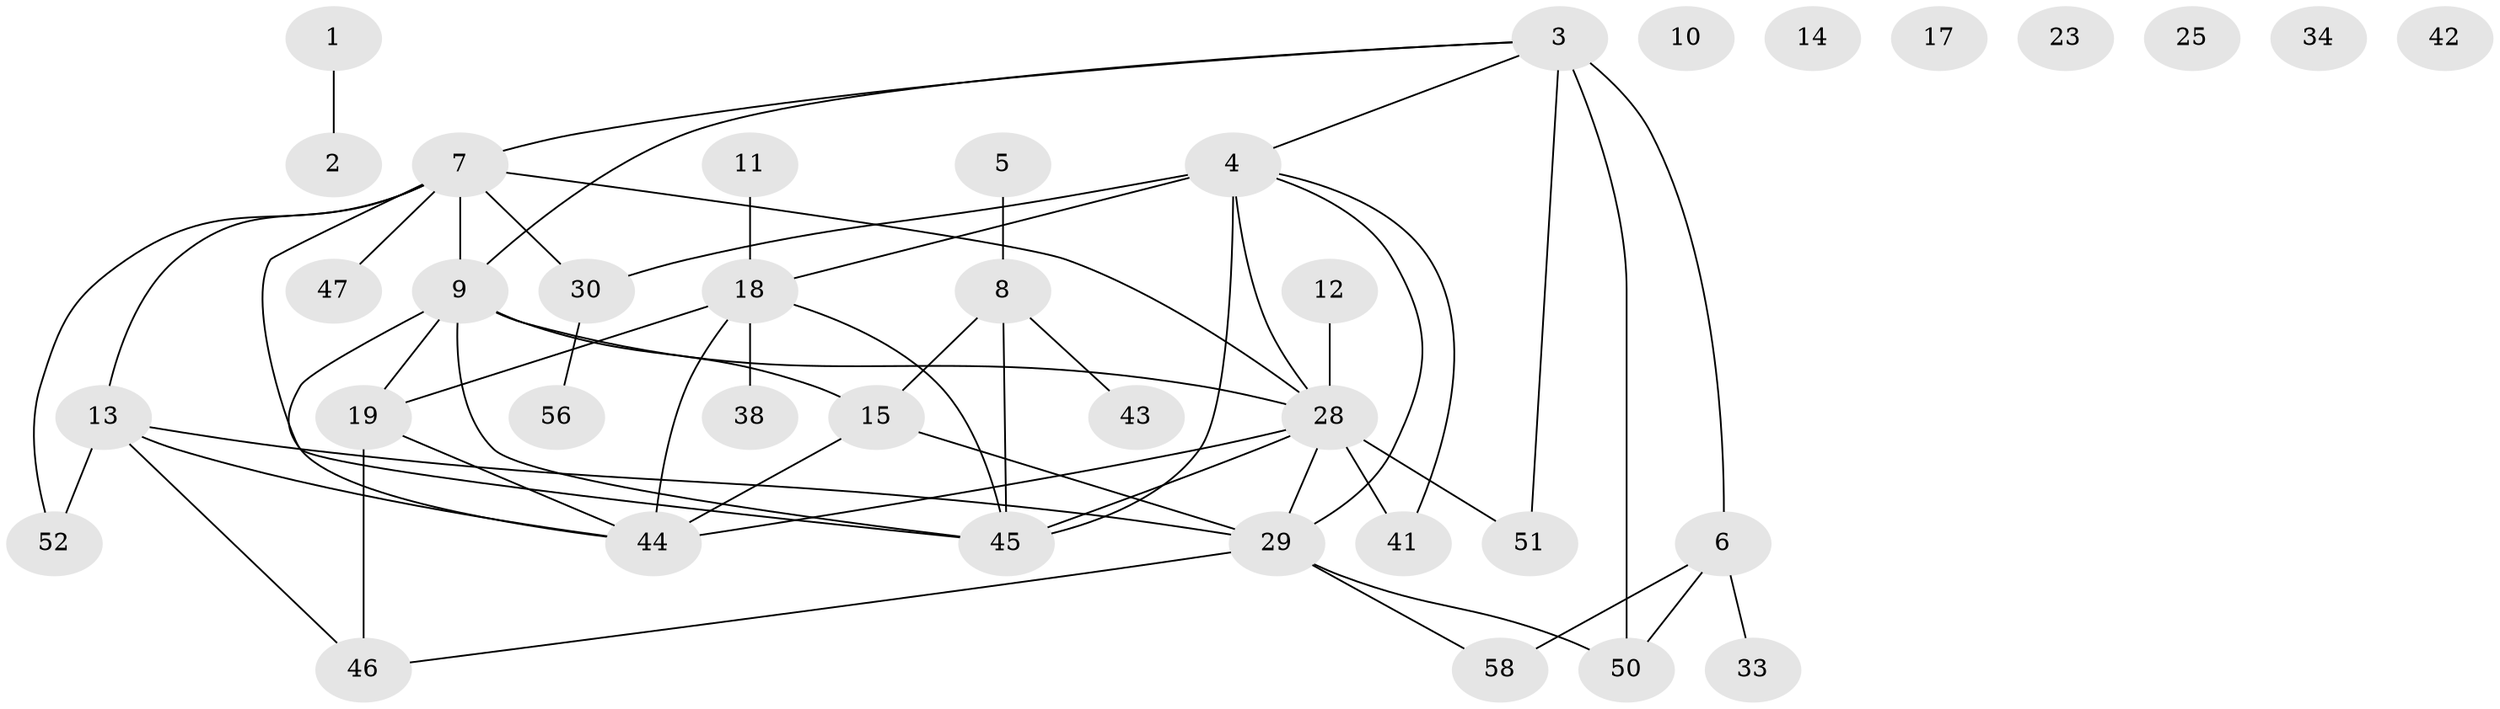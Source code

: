 // original degree distribution, {1: 0.17105263157894737, 2: 0.27631578947368424, 7: 0.02631578947368421, 5: 0.07894736842105263, 3: 0.19736842105263158, 0: 0.07894736842105263, 4: 0.13157894736842105, 6: 0.039473684210526314}
// Generated by graph-tools (version 1.1) at 2025/13/03/09/25 04:13:12]
// undirected, 38 vertices, 55 edges
graph export_dot {
graph [start="1"]
  node [color=gray90,style=filled];
  1 [super="+49"];
  2 [super="+53"];
  3 [super="+71+16+61"];
  4 [super="+76+68"];
  5 [super="+67"];
  6 [super="+31+59"];
  7 [super="+26+21"];
  8 [super="+27"];
  9 [super="+40+32"];
  10;
  11;
  12 [super="+70"];
  13 [super="+24"];
  14;
  15 [super="+74+48"];
  17;
  18 [super="+37+20"];
  19;
  23;
  25 [super="+39"];
  28 [super="+65+36"];
  29 [super="+57+35"];
  30 [super="+55"];
  33 [super="+69"];
  34;
  38;
  41 [super="+60"];
  42;
  43;
  44 [super="+54+75"];
  45;
  46;
  47;
  50;
  51;
  52;
  56;
  58;
  1 -- 2;
  3 -- 50;
  3 -- 51 [weight=2];
  3 -- 6 [weight=2];
  3 -- 7;
  3 -- 4;
  3 -- 9;
  4 -- 45;
  4 -- 41;
  4 -- 28;
  4 -- 30;
  4 -- 18;
  4 -- 29;
  5 -- 8;
  6 -- 33;
  6 -- 50;
  6 -- 58 [weight=2];
  7 -- 28 [weight=2];
  7 -- 45;
  7 -- 30;
  7 -- 47;
  7 -- 52;
  7 -- 13;
  7 -- 9;
  8 -- 45;
  8 -- 43;
  8 -- 15;
  9 -- 19;
  9 -- 28;
  9 -- 45;
  9 -- 44;
  9 -- 15;
  11 -- 18;
  12 -- 28;
  13 -- 46;
  13 -- 52;
  13 -- 44;
  13 -- 29;
  15 -- 44;
  15 -- 29;
  18 -- 19;
  18 -- 44;
  18 -- 45;
  18 -- 38;
  19 -- 46;
  19 -- 44;
  28 -- 51;
  28 -- 45;
  28 -- 44 [weight=2];
  28 -- 41;
  28 -- 29 [weight=2];
  29 -- 46;
  29 -- 50;
  29 -- 58;
  30 -- 56 [weight=2];
}
